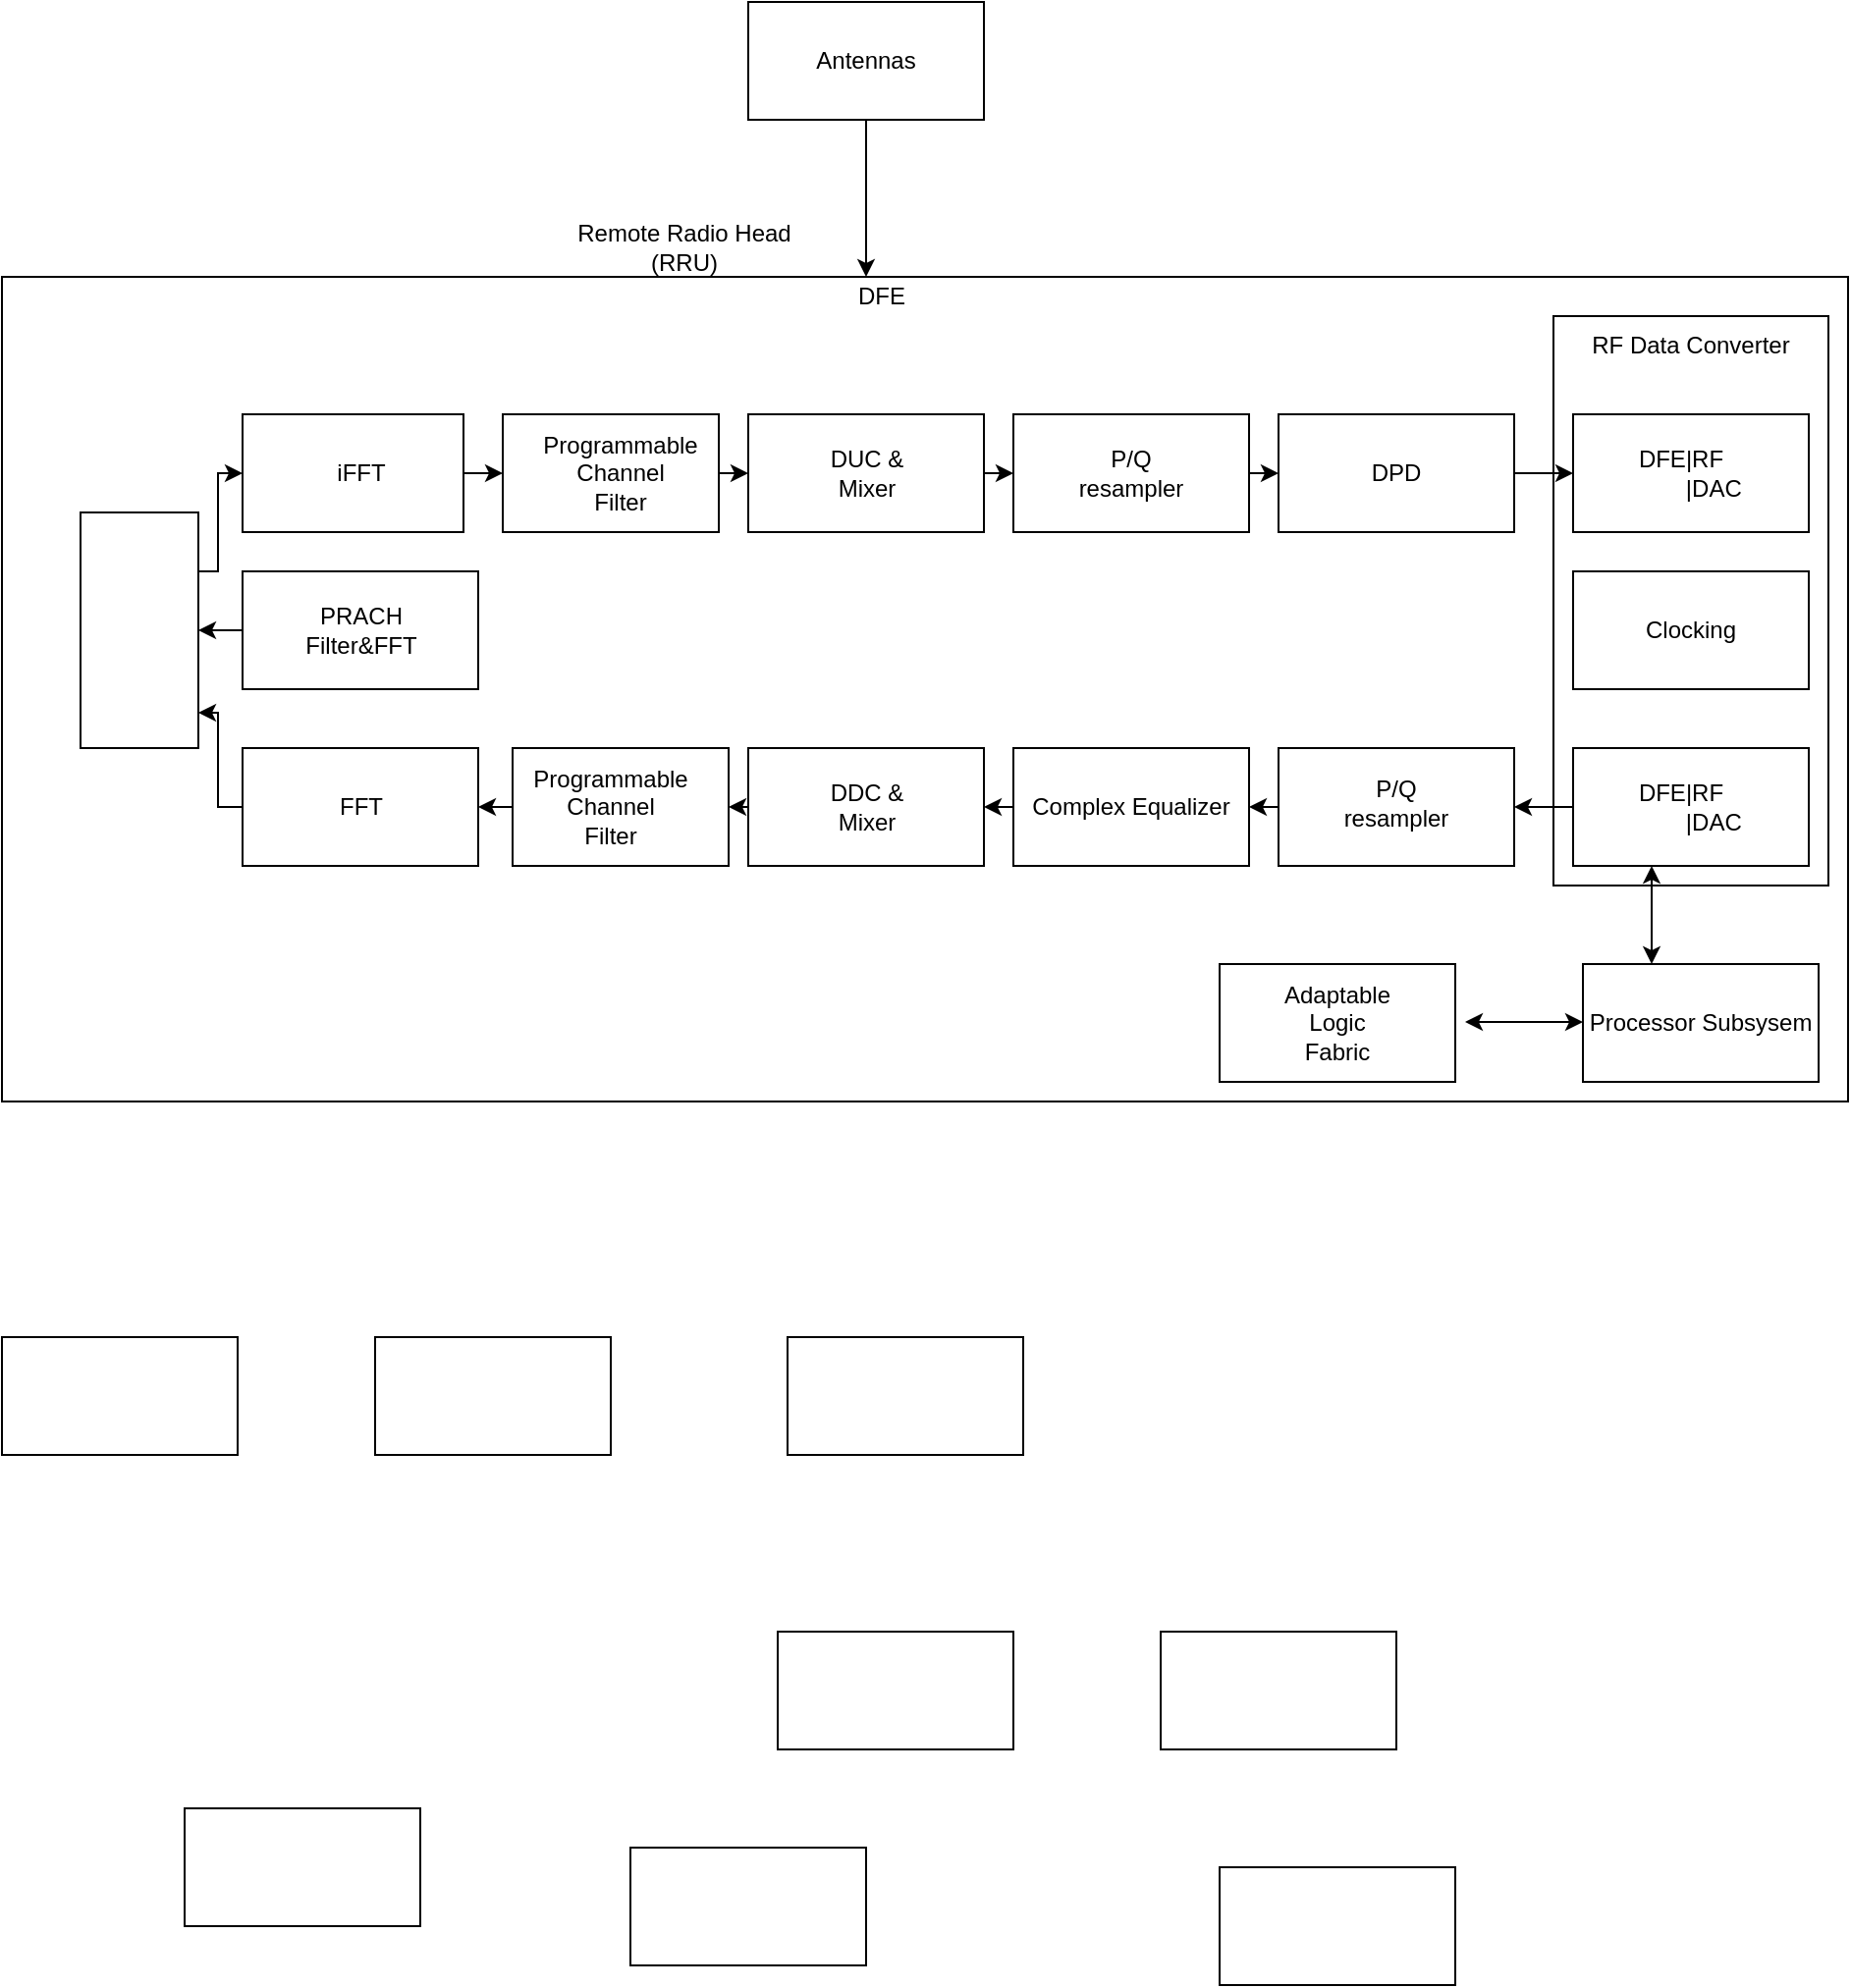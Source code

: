 <mxfile version="26.0.11">
  <diagram name="Страница — 1" id="AFWYC8pL8vRz5wajWs5p">
    <mxGraphModel dx="2258" dy="1990" grid="1" gridSize="10" guides="1" tooltips="1" connect="1" arrows="1" fold="1" page="1" pageScale="1" pageWidth="827" pageHeight="1169" math="0" shadow="0">
      <root>
        <mxCell id="0" />
        <mxCell id="1" parent="0" />
        <mxCell id="9arvkfLOGHVKMitG9cS_-19" style="edgeStyle=orthogonalEdgeStyle;rounded=0;orthogonalLoop=1;jettySize=auto;html=1;exitX=1;exitY=0.5;exitDx=0;exitDy=0;entryX=0;entryY=0.5;entryDx=0;entryDy=0;" edge="1" parent="1" source="9arvkfLOGHVKMitG9cS_-1" target="9arvkfLOGHVKMitG9cS_-2">
          <mxGeometry relative="1" as="geometry">
            <mxPoint x="180" y="-399.714" as="targetPoint" />
          </mxGeometry>
        </mxCell>
        <mxCell id="9arvkfLOGHVKMitG9cS_-1" value="" style="rounded=0;whiteSpace=wrap;html=1;" vertex="1" parent="1">
          <mxGeometry x="82.5" y="-430" width="112.5" height="60" as="geometry" />
        </mxCell>
        <mxCell id="8HPSa5ATCsyHZr1YajdJ-1" value="Antennas" style="rounded=0;whiteSpace=wrap;html=1;" parent="1" vertex="1">
          <mxGeometry x="340" y="-640" width="120" height="60" as="geometry" />
        </mxCell>
        <mxCell id="8HPSa5ATCsyHZr1YajdJ-5" value="iFFT" style="text;html=1;align=center;verticalAlign=middle;whiteSpace=wrap;rounded=0;" parent="1" vertex="1">
          <mxGeometry x="112.5" y="-415" width="60" height="30" as="geometry" />
        </mxCell>
        <mxCell id="9arvkfLOGHVKMitG9cS_-21" style="edgeStyle=orthogonalEdgeStyle;rounded=0;orthogonalLoop=1;jettySize=auto;html=1;exitX=1;exitY=0.5;exitDx=0;exitDy=0;entryX=0;entryY=0.5;entryDx=0;entryDy=0;" edge="1" parent="1" source="9arvkfLOGHVKMitG9cS_-2" target="9arvkfLOGHVKMitG9cS_-3">
          <mxGeometry relative="1" as="geometry" />
        </mxCell>
        <mxCell id="9arvkfLOGHVKMitG9cS_-2" value="" style="rounded=0;whiteSpace=wrap;html=1;" vertex="1" parent="1">
          <mxGeometry x="215" y="-430" width="110" height="60" as="geometry" />
        </mxCell>
        <mxCell id="8HPSa5ATCsyHZr1YajdJ-7" value="Programmable&lt;div&gt;Channel&lt;/div&gt;&lt;div&gt;Filter&lt;/div&gt;" style="text;html=1;align=center;verticalAlign=middle;whiteSpace=wrap;rounded=0;" parent="1" vertex="1">
          <mxGeometry x="245" y="-415" width="60" height="30" as="geometry" />
        </mxCell>
        <mxCell id="9arvkfLOGHVKMitG9cS_-22" style="edgeStyle=orthogonalEdgeStyle;rounded=0;orthogonalLoop=1;jettySize=auto;html=1;exitX=1;exitY=0.5;exitDx=0;exitDy=0;entryX=0;entryY=0.5;entryDx=0;entryDy=0;" edge="1" parent="1" source="9arvkfLOGHVKMitG9cS_-3" target="9arvkfLOGHVKMitG9cS_-4">
          <mxGeometry relative="1" as="geometry" />
        </mxCell>
        <mxCell id="9arvkfLOGHVKMitG9cS_-3" value="" style="rounded=0;whiteSpace=wrap;html=1;" vertex="1" parent="1">
          <mxGeometry x="340" y="-430" width="120" height="60" as="geometry" />
        </mxCell>
        <mxCell id="8HPSa5ATCsyHZr1YajdJ-11" value="DUC &amp;amp; Mixer" style="text;html=1;align=center;verticalAlign=middle;whiteSpace=wrap;rounded=0;" parent="1" vertex="1">
          <mxGeometry x="377.5" y="-415" width="45" height="30" as="geometry" />
        </mxCell>
        <mxCell id="9arvkfLOGHVKMitG9cS_-23" style="edgeStyle=orthogonalEdgeStyle;rounded=0;orthogonalLoop=1;jettySize=auto;html=1;exitX=1;exitY=0.5;exitDx=0;exitDy=0;entryX=0;entryY=0.5;entryDx=0;entryDy=0;" edge="1" parent="1" source="9arvkfLOGHVKMitG9cS_-4" target="9arvkfLOGHVKMitG9cS_-5">
          <mxGeometry relative="1" as="geometry" />
        </mxCell>
        <mxCell id="9arvkfLOGHVKMitG9cS_-4" value="" style="rounded=0;whiteSpace=wrap;html=1;" vertex="1" parent="1">
          <mxGeometry x="475" y="-430" width="120" height="60" as="geometry" />
        </mxCell>
        <mxCell id="8HPSa5ATCsyHZr1YajdJ-13" value="P/Q&lt;div&gt;resampler&lt;/div&gt;" style="text;html=1;align=center;verticalAlign=middle;whiteSpace=wrap;rounded=0;" parent="1" vertex="1">
          <mxGeometry x="505" y="-415" width="60" height="30" as="geometry" />
        </mxCell>
        <mxCell id="9arvkfLOGHVKMitG9cS_-24" style="edgeStyle=orthogonalEdgeStyle;rounded=0;orthogonalLoop=1;jettySize=auto;html=1;exitX=1;exitY=0.5;exitDx=0;exitDy=0;entryX=0;entryY=0.5;entryDx=0;entryDy=0;" edge="1" parent="1" source="9arvkfLOGHVKMitG9cS_-5" target="9arvkfLOGHVKMitG9cS_-7">
          <mxGeometry relative="1" as="geometry" />
        </mxCell>
        <mxCell id="9arvkfLOGHVKMitG9cS_-5" value="" style="rounded=0;whiteSpace=wrap;html=1;" vertex="1" parent="1">
          <mxGeometry x="610" y="-430" width="120" height="60" as="geometry" />
        </mxCell>
        <mxCell id="8HPSa5ATCsyHZr1YajdJ-15" value="DPD" style="text;html=1;align=center;verticalAlign=middle;whiteSpace=wrap;rounded=0;" parent="1" vertex="1">
          <mxGeometry x="650" y="-410" width="40" height="20" as="geometry" />
        </mxCell>
        <mxCell id="9arvkfLOGHVKMitG9cS_-45" style="edgeStyle=orthogonalEdgeStyle;rounded=0;orthogonalLoop=1;jettySize=auto;html=1;exitX=0;exitY=0.5;exitDx=0;exitDy=0;entryX=0.5;entryY=0;entryDx=0;entryDy=0;" edge="1" parent="1" source="9arvkfLOGHVKMitG9cS_-6" target="9arvkfLOGHVKMitG9cS_-37">
          <mxGeometry relative="1" as="geometry" />
        </mxCell>
        <mxCell id="9arvkfLOGHVKMitG9cS_-6" value="" style="rounded=0;whiteSpace=wrap;html=1;" vertex="1" parent="1">
          <mxGeometry x="82.5" y="-350" width="120" height="60" as="geometry" />
        </mxCell>
        <mxCell id="ViER2w0EjmRI4zXE5jcd-5" value="PRACH&lt;div&gt;Filter&amp;amp;FFT&lt;/div&gt;" style="text;html=1;align=center;verticalAlign=middle;whiteSpace=wrap;rounded=0;" parent="1" vertex="1">
          <mxGeometry x="112.5" y="-335" width="60" height="30" as="geometry" />
        </mxCell>
        <mxCell id="9arvkfLOGHVKMitG9cS_-7" value="" style="rounded=0;whiteSpace=wrap;html=1;" vertex="1" parent="1">
          <mxGeometry x="760" y="-430" width="120" height="60" as="geometry" />
        </mxCell>
        <mxCell id="ViER2w0EjmRI4zXE5jcd-4" value="DFE|RF&amp;nbsp; &amp;nbsp; &amp;nbsp; &amp;nbsp; &amp;nbsp; &amp;nbsp;|DAC" style="text;html=1;align=center;verticalAlign=middle;whiteSpace=wrap;rounded=0;" parent="1" vertex="1">
          <mxGeometry x="790" y="-410" width="60" height="20" as="geometry" />
        </mxCell>
        <mxCell id="9arvkfLOGHVKMitG9cS_-10" value="" style="rounded=0;whiteSpace=wrap;html=1;" vertex="1" parent="1">
          <mxGeometry x="82.5" y="-260" width="120" height="60" as="geometry" />
        </mxCell>
        <mxCell id="ViER2w0EjmRI4zXE5jcd-7" value="FFT" style="text;html=1;align=center;verticalAlign=middle;whiteSpace=wrap;rounded=0;" parent="1" vertex="1">
          <mxGeometry x="117.5" y="-242.5" width="50" height="25" as="geometry" />
        </mxCell>
        <mxCell id="9arvkfLOGHVKMitG9cS_-29" style="edgeStyle=orthogonalEdgeStyle;rounded=0;orthogonalLoop=1;jettySize=auto;html=1;exitX=0;exitY=0.5;exitDx=0;exitDy=0;entryX=1;entryY=0.5;entryDx=0;entryDy=0;" edge="1" parent="1" source="9arvkfLOGHVKMitG9cS_-12" target="9arvkfLOGHVKMitG9cS_-10">
          <mxGeometry relative="1" as="geometry" />
        </mxCell>
        <mxCell id="9arvkfLOGHVKMitG9cS_-12" value="" style="rounded=0;whiteSpace=wrap;html=1;" vertex="1" parent="1">
          <mxGeometry x="220" y="-260" width="110" height="60" as="geometry" />
        </mxCell>
        <mxCell id="ViER2w0EjmRI4zXE5jcd-9" value="Programmable&lt;div&gt;Channel&lt;/div&gt;&lt;div&gt;Filter&lt;/div&gt;" style="text;html=1;align=center;verticalAlign=middle;whiteSpace=wrap;rounded=0;" parent="1" vertex="1">
          <mxGeometry x="240" y="-245" width="60" height="30" as="geometry" />
        </mxCell>
        <mxCell id="9arvkfLOGHVKMitG9cS_-28" style="edgeStyle=orthogonalEdgeStyle;rounded=0;orthogonalLoop=1;jettySize=auto;html=1;exitX=0;exitY=0.5;exitDx=0;exitDy=0;entryX=1;entryY=0.5;entryDx=0;entryDy=0;" edge="1" parent="1" source="9arvkfLOGHVKMitG9cS_-13" target="9arvkfLOGHVKMitG9cS_-12">
          <mxGeometry relative="1" as="geometry" />
        </mxCell>
        <mxCell id="9arvkfLOGHVKMitG9cS_-13" value="" style="rounded=0;whiteSpace=wrap;html=1;" vertex="1" parent="1">
          <mxGeometry x="340" y="-260" width="120" height="60" as="geometry" />
        </mxCell>
        <mxCell id="ViER2w0EjmRI4zXE5jcd-11" value="DDC &amp;amp; Mixer" style="text;html=1;align=center;verticalAlign=middle;whiteSpace=wrap;rounded=0;" parent="1" vertex="1">
          <mxGeometry x="377.5" y="-245" width="45" height="30" as="geometry" />
        </mxCell>
        <mxCell id="9arvkfLOGHVKMitG9cS_-27" style="edgeStyle=orthogonalEdgeStyle;rounded=0;orthogonalLoop=1;jettySize=auto;html=1;exitX=0;exitY=0.5;exitDx=0;exitDy=0;entryX=1;entryY=0.5;entryDx=0;entryDy=0;" edge="1" parent="1" source="9arvkfLOGHVKMitG9cS_-14" target="9arvkfLOGHVKMitG9cS_-13">
          <mxGeometry relative="1" as="geometry" />
        </mxCell>
        <mxCell id="9arvkfLOGHVKMitG9cS_-14" value="Complex Equalizer" style="rounded=0;whiteSpace=wrap;html=1;" vertex="1" parent="1">
          <mxGeometry x="475" y="-260" width="120" height="60" as="geometry" />
        </mxCell>
        <mxCell id="9arvkfLOGHVKMitG9cS_-26" style="edgeStyle=orthogonalEdgeStyle;rounded=0;orthogonalLoop=1;jettySize=auto;html=1;exitX=0;exitY=0.5;exitDx=0;exitDy=0;entryX=1;entryY=0.5;entryDx=0;entryDy=0;" edge="1" parent="1" source="9arvkfLOGHVKMitG9cS_-15" target="9arvkfLOGHVKMitG9cS_-14">
          <mxGeometry relative="1" as="geometry" />
        </mxCell>
        <mxCell id="9arvkfLOGHVKMitG9cS_-15" value="" style="rounded=0;whiteSpace=wrap;html=1;" vertex="1" parent="1">
          <mxGeometry x="610" y="-260" width="120" height="60" as="geometry" />
        </mxCell>
        <mxCell id="ViER2w0EjmRI4zXE5jcd-14" value="P/Q&lt;div&gt;resampler&lt;/div&gt;" style="text;html=1;align=center;verticalAlign=middle;whiteSpace=wrap;rounded=0;" parent="1" vertex="1">
          <mxGeometry x="640" y="-247.5" width="60" height="30" as="geometry" />
        </mxCell>
        <mxCell id="9arvkfLOGHVKMitG9cS_-25" style="edgeStyle=orthogonalEdgeStyle;rounded=0;orthogonalLoop=1;jettySize=auto;html=1;exitX=0;exitY=0.5;exitDx=0;exitDy=0;entryX=1;entryY=0.5;entryDx=0;entryDy=0;" edge="1" parent="1" source="9arvkfLOGHVKMitG9cS_-16" target="9arvkfLOGHVKMitG9cS_-15">
          <mxGeometry relative="1" as="geometry" />
        </mxCell>
        <mxCell id="9arvkfLOGHVKMitG9cS_-16" value="" style="rounded=0;whiteSpace=wrap;html=1;" vertex="1" parent="1">
          <mxGeometry x="760" y="-260" width="120" height="60" as="geometry" />
        </mxCell>
        <mxCell id="ViER2w0EjmRI4zXE5jcd-16" value="DFE|RF&amp;nbsp; &amp;nbsp; &amp;nbsp; &amp;nbsp; &amp;nbsp; &amp;nbsp;|DAC" style="text;html=1;align=center;verticalAlign=middle;whiteSpace=wrap;rounded=0;" parent="1" vertex="1">
          <mxGeometry x="790" y="-250" width="60" height="40" as="geometry" />
        </mxCell>
        <mxCell id="9arvkfLOGHVKMitG9cS_-30" value="Clocking" style="rounded=0;whiteSpace=wrap;html=1;" vertex="1" parent="1">
          <mxGeometry x="760" y="-350" width="120" height="60" as="geometry" />
        </mxCell>
        <mxCell id="9arvkfLOGHVKMitG9cS_-31" value="" style="rounded=0;whiteSpace=wrap;html=1;fillColor=none;" vertex="1" parent="1">
          <mxGeometry x="750" y="-480" width="140" height="290" as="geometry" />
        </mxCell>
        <mxCell id="9arvkfLOGHVKMitG9cS_-32" value="RF Data Converter" style="text;html=1;align=center;verticalAlign=middle;whiteSpace=wrap;rounded=0;" vertex="1" parent="1">
          <mxGeometry x="755" y="-480" width="130" height="30" as="geometry" />
        </mxCell>
        <mxCell id="9arvkfLOGHVKMitG9cS_-33" value="Adaptable&lt;div&gt;Logic&lt;/div&gt;&lt;div&gt;Fabric&lt;/div&gt;" style="rounded=0;whiteSpace=wrap;html=1;" vertex="1" parent="1">
          <mxGeometry x="580" y="-150" width="120" height="60" as="geometry" />
        </mxCell>
        <mxCell id="9arvkfLOGHVKMitG9cS_-34" value="Processor Subsysem" style="rounded=0;whiteSpace=wrap;html=1;" vertex="1" parent="1">
          <mxGeometry x="765" y="-150" width="120" height="60" as="geometry" />
        </mxCell>
        <mxCell id="9arvkfLOGHVKMitG9cS_-35" value="" style="endArrow=classic;startArrow=classic;html=1;rounded=0;" edge="1" parent="1">
          <mxGeometry width="50" height="50" relative="1" as="geometry">
            <mxPoint x="800" y="-150" as="sourcePoint" />
            <mxPoint x="800" y="-200" as="targetPoint" />
          </mxGeometry>
        </mxCell>
        <mxCell id="9arvkfLOGHVKMitG9cS_-36" value="" style="endArrow=classic;startArrow=classic;html=1;rounded=0;" edge="1" parent="1">
          <mxGeometry width="50" height="50" relative="1" as="geometry">
            <mxPoint x="705" y="-120.5" as="sourcePoint" />
            <mxPoint x="765" y="-120.5" as="targetPoint" />
          </mxGeometry>
        </mxCell>
        <mxCell id="9arvkfLOGHVKMitG9cS_-44" style="edgeStyle=orthogonalEdgeStyle;rounded=0;orthogonalLoop=1;jettySize=auto;html=1;exitX=0.25;exitY=0;exitDx=0;exitDy=0;entryX=0;entryY=0.5;entryDx=0;entryDy=0;" edge="1" parent="1" source="9arvkfLOGHVKMitG9cS_-37" target="9arvkfLOGHVKMitG9cS_-1">
          <mxGeometry relative="1" as="geometry">
            <Array as="points">
              <mxPoint x="70" y="-350" />
              <mxPoint x="70" y="-400" />
            </Array>
          </mxGeometry>
        </mxCell>
        <mxCell id="9arvkfLOGHVKMitG9cS_-37" value="" style="rounded=0;whiteSpace=wrap;html=1;direction=south;" vertex="1" parent="1">
          <mxGeometry y="-380" width="60" height="120" as="geometry" />
        </mxCell>
        <mxCell id="9arvkfLOGHVKMitG9cS_-38" value="" style="rounded=0;whiteSpace=wrap;html=1;fillColor=none;" vertex="1" parent="1">
          <mxGeometry x="-40" y="-500" width="940" height="420" as="geometry" />
        </mxCell>
        <mxCell id="9arvkfLOGHVKMitG9cS_-39" value="DFE" style="text;html=1;align=center;verticalAlign=middle;whiteSpace=wrap;rounded=0;" vertex="1" parent="1">
          <mxGeometry x="377.5" y="-500" width="60" height="20" as="geometry" />
        </mxCell>
        <mxCell id="9arvkfLOGHVKMitG9cS_-40" value="Remote Radio Head (RRU)" style="text;html=1;align=center;verticalAlign=middle;whiteSpace=wrap;rounded=0;" vertex="1" parent="1">
          <mxGeometry x="245" y="-530" width="125" height="30" as="geometry" />
        </mxCell>
        <mxCell id="9arvkfLOGHVKMitG9cS_-43" style="edgeStyle=orthogonalEdgeStyle;rounded=0;orthogonalLoop=1;jettySize=auto;html=1;exitX=0.5;exitY=1;exitDx=0;exitDy=0;" edge="1" parent="1" source="8HPSa5ATCsyHZr1YajdJ-1">
          <mxGeometry relative="1" as="geometry">
            <mxPoint x="400" y="-500" as="targetPoint" />
          </mxGeometry>
        </mxCell>
        <mxCell id="9arvkfLOGHVKMitG9cS_-46" style="edgeStyle=orthogonalEdgeStyle;rounded=0;orthogonalLoop=1;jettySize=auto;html=1;exitX=0;exitY=0.5;exitDx=0;exitDy=0;" edge="1" parent="1" source="9arvkfLOGHVKMitG9cS_-10">
          <mxGeometry relative="1" as="geometry">
            <mxPoint x="60" y="-278" as="targetPoint" />
            <Array as="points">
              <mxPoint x="70" y="-230" />
              <mxPoint x="70" y="-278" />
            </Array>
          </mxGeometry>
        </mxCell>
        <mxCell id="9arvkfLOGHVKMitG9cS_-47" value="" style="rounded=0;whiteSpace=wrap;html=1;" vertex="1" parent="1">
          <mxGeometry x="-40" y="40" width="120" height="60" as="geometry" />
        </mxCell>
        <mxCell id="9arvkfLOGHVKMitG9cS_-48" value="" style="rounded=0;whiteSpace=wrap;html=1;" vertex="1" parent="1">
          <mxGeometry x="150" y="40" width="120" height="60" as="geometry" />
        </mxCell>
        <mxCell id="9arvkfLOGHVKMitG9cS_-49" value="" style="rounded=0;whiteSpace=wrap;html=1;" vertex="1" parent="1">
          <mxGeometry x="360" y="40" width="120" height="60" as="geometry" />
        </mxCell>
        <mxCell id="9arvkfLOGHVKMitG9cS_-50" value="" style="rounded=0;whiteSpace=wrap;html=1;" vertex="1" parent="1">
          <mxGeometry x="355" y="190" width="120" height="60" as="geometry" />
        </mxCell>
        <mxCell id="9arvkfLOGHVKMitG9cS_-51" value="" style="rounded=0;whiteSpace=wrap;html=1;" vertex="1" parent="1">
          <mxGeometry x="550" y="190" width="120" height="60" as="geometry" />
        </mxCell>
        <mxCell id="9arvkfLOGHVKMitG9cS_-52" value="" style="rounded=0;whiteSpace=wrap;html=1;" vertex="1" parent="1">
          <mxGeometry x="53" y="280" width="120" height="60" as="geometry" />
        </mxCell>
        <mxCell id="9arvkfLOGHVKMitG9cS_-53" value="" style="rounded=0;whiteSpace=wrap;html=1;" vertex="1" parent="1">
          <mxGeometry x="280" y="300" width="120" height="60" as="geometry" />
        </mxCell>
        <mxCell id="9arvkfLOGHVKMitG9cS_-54" value="" style="rounded=0;whiteSpace=wrap;html=1;" vertex="1" parent="1">
          <mxGeometry x="580" y="310" width="120" height="60" as="geometry" />
        </mxCell>
      </root>
    </mxGraphModel>
  </diagram>
</mxfile>
